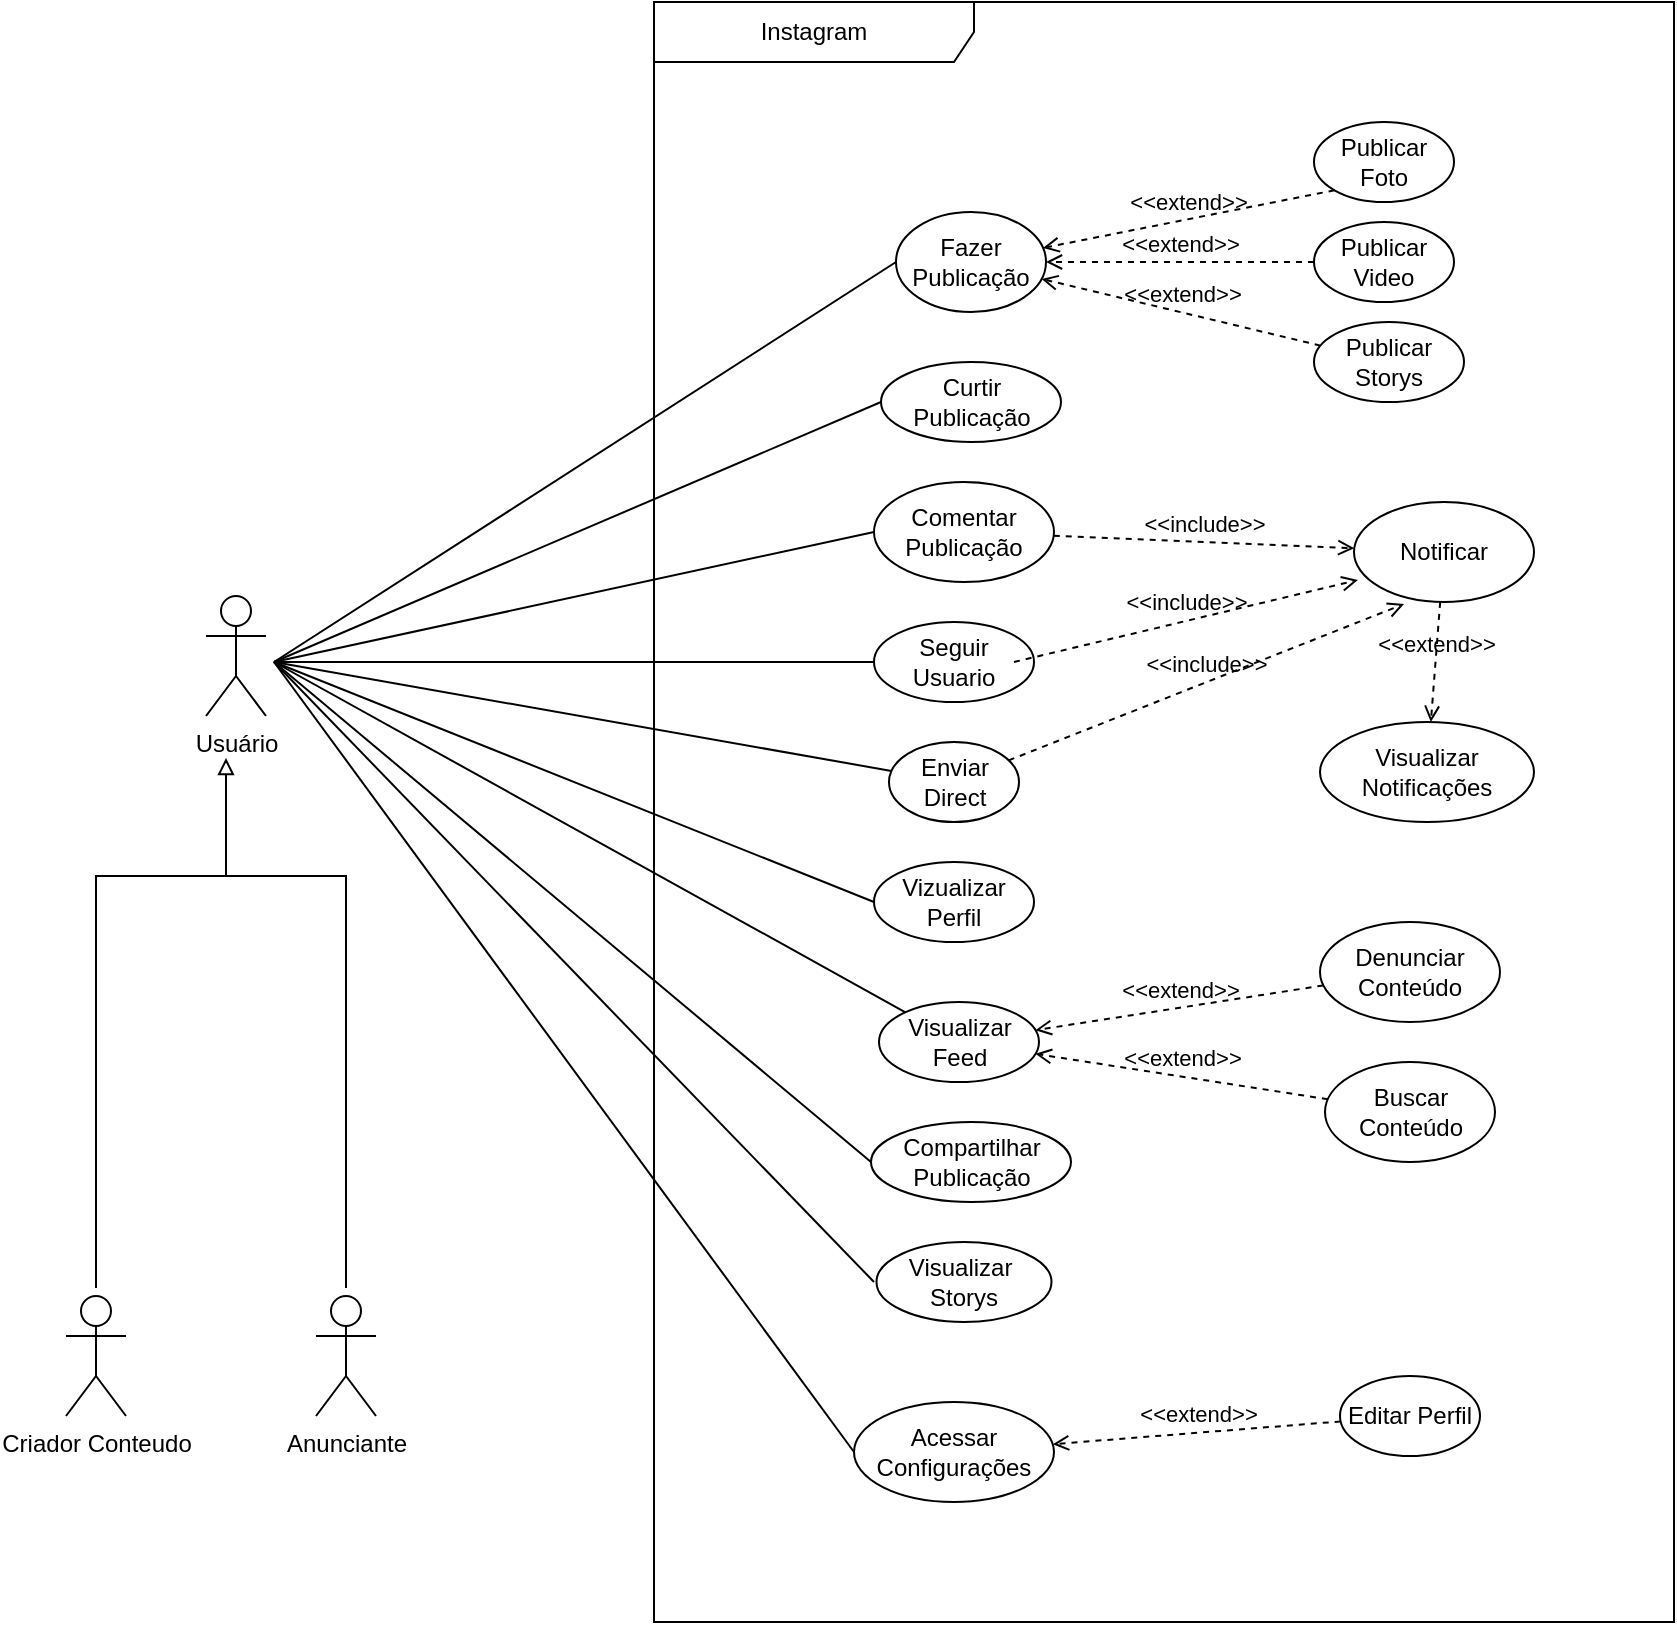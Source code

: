 <mxfile version="24.1.0" type="device">
  <diagram name="Page-1" id="-ZUJWqdztGWfusU4qJgs">
    <mxGraphModel dx="1368" dy="845" grid="1" gridSize="10" guides="1" tooltips="1" connect="1" arrows="1" fold="1" page="1" pageScale="1" pageWidth="1169" pageHeight="1654" math="0" shadow="0">
      <root>
        <mxCell id="0" />
        <mxCell id="1" parent="0" />
        <mxCell id="I-UDcC9EjFYA8Nclp6xk-7" value="" style="edgeStyle=orthogonalEdgeStyle;rounded=0;orthogonalLoop=1;jettySize=auto;html=1;endArrow=none;endFill=0;startArrow=block;startFill=0;targetPerimeterSpacing=4;sourcePerimeterSpacing=21;jumpStyle=none;shadow=0;flowAnimation=0;" edge="1" parent="1" source="I-UDcC9EjFYA8Nclp6xk-2" target="I-UDcC9EjFYA8Nclp6xk-6">
          <mxGeometry relative="1" as="geometry">
            <Array as="points">
              <mxPoint x="160" y="577" />
              <mxPoint x="220" y="577" />
            </Array>
          </mxGeometry>
        </mxCell>
        <mxCell id="I-UDcC9EjFYA8Nclp6xk-1" value="Instagram" style="shape=umlFrame;whiteSpace=wrap;html=1;pointerEvents=0;recursiveResize=0;container=1;collapsible=0;width=160;" vertex="1" parent="1">
          <mxGeometry x="374" y="140" width="510" height="810" as="geometry" />
        </mxCell>
        <mxCell id="I-UDcC9EjFYA8Nclp6xk-11" value="Fazer Publicação" style="ellipse;whiteSpace=wrap;html=1;" vertex="1" parent="I-UDcC9EjFYA8Nclp6xk-1">
          <mxGeometry x="121" y="105" width="75" height="50" as="geometry" />
        </mxCell>
        <mxCell id="I-UDcC9EjFYA8Nclp6xk-10" value="Curtir Publicação" style="ellipse;whiteSpace=wrap;html=1;" vertex="1" parent="I-UDcC9EjFYA8Nclp6xk-1">
          <mxGeometry x="113.5" y="180" width="90" height="40" as="geometry" />
        </mxCell>
        <mxCell id="I-UDcC9EjFYA8Nclp6xk-9" value="Comentar Publicação" style="ellipse;whiteSpace=wrap;html=1;" vertex="1" parent="I-UDcC9EjFYA8Nclp6xk-1">
          <mxGeometry x="110" y="240" width="90" height="50" as="geometry" />
        </mxCell>
        <mxCell id="I-UDcC9EjFYA8Nclp6xk-8" value="Seguir Usuario" style="ellipse;whiteSpace=wrap;html=1;" vertex="1" parent="I-UDcC9EjFYA8Nclp6xk-1">
          <mxGeometry x="110" y="310" width="80" height="40" as="geometry" />
        </mxCell>
        <mxCell id="I-UDcC9EjFYA8Nclp6xk-16" value="Publicar Foto" style="ellipse;whiteSpace=wrap;html=1;" vertex="1" parent="I-UDcC9EjFYA8Nclp6xk-1">
          <mxGeometry x="330" y="60" width="70" height="40" as="geometry" />
        </mxCell>
        <mxCell id="I-UDcC9EjFYA8Nclp6xk-15" value="Publicar Video" style="ellipse;whiteSpace=wrap;html=1;" vertex="1" parent="I-UDcC9EjFYA8Nclp6xk-1">
          <mxGeometry x="330" y="110" width="70" height="40" as="geometry" />
        </mxCell>
        <mxCell id="I-UDcC9EjFYA8Nclp6xk-14" value="Publicar Storys" style="ellipse;whiteSpace=wrap;html=1;" vertex="1" parent="I-UDcC9EjFYA8Nclp6xk-1">
          <mxGeometry x="330" y="160" width="75" height="40" as="geometry" />
        </mxCell>
        <mxCell id="I-UDcC9EjFYA8Nclp6xk-17" value="Enviar Direct" style="ellipse;whiteSpace=wrap;html=1;" vertex="1" parent="I-UDcC9EjFYA8Nclp6xk-1">
          <mxGeometry x="117.5" y="370" width="65" height="40" as="geometry" />
        </mxCell>
        <mxCell id="I-UDcC9EjFYA8Nclp6xk-18" value="Vizualizar Perfil" style="ellipse;whiteSpace=wrap;html=1;" vertex="1" parent="I-UDcC9EjFYA8Nclp6xk-1">
          <mxGeometry x="110" y="430" width="80" height="40" as="geometry" />
        </mxCell>
        <mxCell id="I-UDcC9EjFYA8Nclp6xk-20" value="Editar Perfil" style="ellipse;whiteSpace=wrap;html=1;" vertex="1" parent="I-UDcC9EjFYA8Nclp6xk-1">
          <mxGeometry x="343" y="687" width="70" height="40" as="geometry" />
        </mxCell>
        <mxCell id="I-UDcC9EjFYA8Nclp6xk-21" value="Buscar Conteúdo" style="ellipse;whiteSpace=wrap;html=1;" vertex="1" parent="I-UDcC9EjFYA8Nclp6xk-1">
          <mxGeometry x="335.5" y="530" width="85" height="50" as="geometry" />
        </mxCell>
        <mxCell id="I-UDcC9EjFYA8Nclp6xk-22" value="Acessar Configurações" style="ellipse;whiteSpace=wrap;html=1;" vertex="1" parent="I-UDcC9EjFYA8Nclp6xk-1">
          <mxGeometry x="100" y="700" width="100" height="50" as="geometry" />
        </mxCell>
        <mxCell id="I-UDcC9EjFYA8Nclp6xk-23" value="Visualizar Notificações" style="ellipse;whiteSpace=wrap;html=1;" vertex="1" parent="I-UDcC9EjFYA8Nclp6xk-1">
          <mxGeometry x="333" y="360" width="107" height="50" as="geometry" />
        </mxCell>
        <mxCell id="I-UDcC9EjFYA8Nclp6xk-25" value="Denunciar Conteúdo" style="ellipse;whiteSpace=wrap;html=1;" vertex="1" parent="I-UDcC9EjFYA8Nclp6xk-1">
          <mxGeometry x="333" y="460" width="90" height="50" as="geometry" />
        </mxCell>
        <mxCell id="I-UDcC9EjFYA8Nclp6xk-27" value="&amp;lt;&amp;lt;extend&amp;gt;&amp;gt;" style="html=1;verticalAlign=bottom;labelBackgroundColor=none;endArrow=open;endFill=0;dashed=1;rounded=0;" edge="1" parent="I-UDcC9EjFYA8Nclp6xk-1" source="I-UDcC9EjFYA8Nclp6xk-14" target="I-UDcC9EjFYA8Nclp6xk-11">
          <mxGeometry width="160" relative="1" as="geometry">
            <mxPoint x="10" y="170" as="sourcePoint" />
            <mxPoint x="170" y="170" as="targetPoint" />
          </mxGeometry>
        </mxCell>
        <mxCell id="I-UDcC9EjFYA8Nclp6xk-29" value="&amp;lt;&amp;lt;extend&amp;gt;&amp;gt;" style="html=1;verticalAlign=bottom;labelBackgroundColor=none;endArrow=open;endFill=0;dashed=1;rounded=0;" edge="1" parent="I-UDcC9EjFYA8Nclp6xk-1" source="I-UDcC9EjFYA8Nclp6xk-15" target="I-UDcC9EjFYA8Nclp6xk-11">
          <mxGeometry width="160" relative="1" as="geometry">
            <mxPoint x="359" y="215" as="sourcePoint" />
            <mxPoint x="215" y="152" as="targetPoint" />
          </mxGeometry>
        </mxCell>
        <mxCell id="I-UDcC9EjFYA8Nclp6xk-30" value="&amp;lt;&amp;lt;extend&amp;gt;&amp;gt;" style="html=1;verticalAlign=bottom;labelBackgroundColor=none;endArrow=open;endFill=0;dashed=1;rounded=0;exitX=0;exitY=1;exitDx=0;exitDy=0;" edge="1" parent="I-UDcC9EjFYA8Nclp6xk-1" source="I-UDcC9EjFYA8Nclp6xk-16" target="I-UDcC9EjFYA8Nclp6xk-11">
          <mxGeometry width="160" relative="1" as="geometry">
            <mxPoint x="342" y="158" as="sourcePoint" />
            <mxPoint x="228" y="142" as="targetPoint" />
          </mxGeometry>
        </mxCell>
        <mxCell id="I-UDcC9EjFYA8Nclp6xk-31" value="&amp;lt;&amp;lt;extend&amp;gt;&amp;gt;" style="html=1;verticalAlign=bottom;labelBackgroundColor=none;endArrow=open;endFill=0;dashed=1;rounded=0;" edge="1" parent="I-UDcC9EjFYA8Nclp6xk-1" source="I-UDcC9EjFYA8Nclp6xk-20" target="I-UDcC9EjFYA8Nclp6xk-22">
          <mxGeometry width="160" relative="1" as="geometry">
            <mxPoint x="10" y="530" as="sourcePoint" />
            <mxPoint x="170" y="530" as="targetPoint" />
          </mxGeometry>
        </mxCell>
        <mxCell id="I-UDcC9EjFYA8Nclp6xk-33" value="Compartilhar Publicação" style="ellipse;whiteSpace=wrap;html=1;" vertex="1" parent="I-UDcC9EjFYA8Nclp6xk-1">
          <mxGeometry x="108.5" y="560" width="100" height="40" as="geometry" />
        </mxCell>
        <mxCell id="I-UDcC9EjFYA8Nclp6xk-35" value="Visualizar&amp;nbsp;&lt;div&gt;Storys&lt;/div&gt;" style="ellipse;whiteSpace=wrap;html=1;" vertex="1" parent="I-UDcC9EjFYA8Nclp6xk-1">
          <mxGeometry x="111.25" y="620" width="87.5" height="40" as="geometry" />
        </mxCell>
        <mxCell id="I-UDcC9EjFYA8Nclp6xk-36" value="Visualizar Feed" style="ellipse;whiteSpace=wrap;html=1;" vertex="1" parent="I-UDcC9EjFYA8Nclp6xk-1">
          <mxGeometry x="112.5" y="500" width="80" height="40" as="geometry" />
        </mxCell>
        <mxCell id="I-UDcC9EjFYA8Nclp6xk-37" value="&amp;lt;&amp;lt;extend&amp;gt;&amp;gt;" style="html=1;verticalAlign=bottom;labelBackgroundColor=none;endArrow=open;endFill=0;dashed=1;rounded=0;" edge="1" parent="I-UDcC9EjFYA8Nclp6xk-1" source="I-UDcC9EjFYA8Nclp6xk-25" target="I-UDcC9EjFYA8Nclp6xk-36">
          <mxGeometry width="160" relative="1" as="geometry">
            <mxPoint x="10" y="770" as="sourcePoint" />
            <mxPoint x="170" y="770" as="targetPoint" />
          </mxGeometry>
        </mxCell>
        <mxCell id="I-UDcC9EjFYA8Nclp6xk-39" value="Notificar" style="ellipse;whiteSpace=wrap;html=1;" vertex="1" parent="I-UDcC9EjFYA8Nclp6xk-1">
          <mxGeometry x="350" y="250" width="90" height="50" as="geometry" />
        </mxCell>
        <mxCell id="I-UDcC9EjFYA8Nclp6xk-38" value="&amp;lt;&amp;lt;include&amp;gt;&amp;gt;" style="html=1;verticalAlign=bottom;labelBackgroundColor=none;endArrow=open;endFill=0;dashed=1;rounded=0;" edge="1" parent="I-UDcC9EjFYA8Nclp6xk-1" source="I-UDcC9EjFYA8Nclp6xk-9" target="I-UDcC9EjFYA8Nclp6xk-39">
          <mxGeometry width="160" relative="1" as="geometry">
            <mxPoint x="10" y="290" as="sourcePoint" />
            <mxPoint x="170" y="290" as="targetPoint" />
          </mxGeometry>
        </mxCell>
        <mxCell id="I-UDcC9EjFYA8Nclp6xk-41" value="&amp;lt;&amp;lt;include&amp;gt;&amp;gt;" style="html=1;verticalAlign=bottom;labelBackgroundColor=none;endArrow=open;endFill=0;dashed=1;rounded=0;entryX=0.022;entryY=0.78;entryDx=0;entryDy=0;entryPerimeter=0;" edge="1" parent="I-UDcC9EjFYA8Nclp6xk-1" target="I-UDcC9EjFYA8Nclp6xk-39">
          <mxGeometry width="160" relative="1" as="geometry">
            <mxPoint x="180" y="330" as="sourcePoint" />
            <mxPoint x="340" y="330" as="targetPoint" />
          </mxGeometry>
        </mxCell>
        <mxCell id="I-UDcC9EjFYA8Nclp6xk-42" value="&amp;lt;&amp;lt;include&amp;gt;&amp;gt;" style="html=1;verticalAlign=bottom;labelBackgroundColor=none;endArrow=open;endFill=0;dashed=1;rounded=0;entryX=0.278;entryY=1.02;entryDx=0;entryDy=0;entryPerimeter=0;" edge="1" parent="I-UDcC9EjFYA8Nclp6xk-1" source="I-UDcC9EjFYA8Nclp6xk-17" target="I-UDcC9EjFYA8Nclp6xk-39">
          <mxGeometry width="160" relative="1" as="geometry">
            <mxPoint x="250" y="394.5" as="sourcePoint" />
            <mxPoint x="410" y="394.5" as="targetPoint" />
          </mxGeometry>
        </mxCell>
        <mxCell id="I-UDcC9EjFYA8Nclp6xk-43" value="&amp;lt;&amp;lt;extend&amp;gt;&amp;gt;" style="html=1;verticalAlign=bottom;labelBackgroundColor=none;endArrow=open;endFill=0;dashed=1;rounded=0;" edge="1" parent="I-UDcC9EjFYA8Nclp6xk-1" source="I-UDcC9EjFYA8Nclp6xk-39" target="I-UDcC9EjFYA8Nclp6xk-23">
          <mxGeometry width="160" relative="1" as="geometry">
            <mxPoint x="380" y="330" as="sourcePoint" />
            <mxPoint x="540" y="330" as="targetPoint" />
          </mxGeometry>
        </mxCell>
        <mxCell id="I-UDcC9EjFYA8Nclp6xk-44" value="&amp;lt;&amp;lt;extend&amp;gt;&amp;gt;" style="html=1;verticalAlign=bottom;labelBackgroundColor=none;endArrow=open;endFill=0;dashed=1;rounded=0;" edge="1" parent="I-UDcC9EjFYA8Nclp6xk-1" source="I-UDcC9EjFYA8Nclp6xk-21" target="I-UDcC9EjFYA8Nclp6xk-36">
          <mxGeometry width="160" relative="1" as="geometry">
            <mxPoint x="160" y="570" as="sourcePoint" />
            <mxPoint x="320" y="570" as="targetPoint" />
          </mxGeometry>
        </mxCell>
        <mxCell id="I-UDcC9EjFYA8Nclp6xk-4" value="" style="edgeStyle=orthogonalEdgeStyle;rounded=0;orthogonalLoop=1;jettySize=auto;html=1;endArrow=none;endFill=0;sourcePerimeterSpacing=30;targetPerimeterSpacing=4;" edge="1" parent="1" source="I-UDcC9EjFYA8Nclp6xk-2" target="I-UDcC9EjFYA8Nclp6xk-3">
          <mxGeometry relative="1" as="geometry">
            <Array as="points">
              <mxPoint x="160" y="577" />
              <mxPoint x="95" y="577" />
            </Array>
          </mxGeometry>
        </mxCell>
        <mxCell id="I-UDcC9EjFYA8Nclp6xk-2" value="Usuário" style="shape=umlActor;verticalLabelPosition=bottom;verticalAlign=top;html=1;" vertex="1" parent="1">
          <mxGeometry x="150" y="437" width="30" height="60" as="geometry" />
        </mxCell>
        <mxCell id="I-UDcC9EjFYA8Nclp6xk-3" value="Criador Conteudo" style="shape=umlActor;verticalLabelPosition=bottom;verticalAlign=top;html=1;" vertex="1" parent="1">
          <mxGeometry x="80" y="787" width="30" height="60" as="geometry" />
        </mxCell>
        <mxCell id="I-UDcC9EjFYA8Nclp6xk-6" value="Anunciante" style="shape=umlActor;verticalLabelPosition=bottom;verticalAlign=top;html=1;" vertex="1" parent="1">
          <mxGeometry x="205" y="787" width="30" height="60" as="geometry" />
        </mxCell>
        <mxCell id="I-UDcC9EjFYA8Nclp6xk-47" value="" style="endArrow=none;endFill=0;endSize=12;html=1;rounded=0;entryX=0;entryY=0.5;entryDx=0;entryDy=0;" edge="1" parent="1" target="I-UDcC9EjFYA8Nclp6xk-11">
          <mxGeometry width="160" relative="1" as="geometry">
            <mxPoint x="184" y="470" as="sourcePoint" />
            <mxPoint x="294" y="450" as="targetPoint" />
          </mxGeometry>
        </mxCell>
        <mxCell id="I-UDcC9EjFYA8Nclp6xk-48" value="" style="endArrow=none;endFill=0;endSize=12;html=1;rounded=0;entryX=0;entryY=0.5;entryDx=0;entryDy=0;" edge="1" parent="1" target="I-UDcC9EjFYA8Nclp6xk-10">
          <mxGeometry width="160" relative="1" as="geometry">
            <mxPoint x="184" y="470" as="sourcePoint" />
            <mxPoint x="314" y="460" as="targetPoint" />
          </mxGeometry>
        </mxCell>
        <mxCell id="I-UDcC9EjFYA8Nclp6xk-49" value="" style="endArrow=none;endFill=0;endSize=12;html=1;rounded=0;entryX=0;entryY=0.5;entryDx=0;entryDy=0;" edge="1" parent="1" target="I-UDcC9EjFYA8Nclp6xk-9">
          <mxGeometry width="160" relative="1" as="geometry">
            <mxPoint x="184" y="470" as="sourcePoint" />
            <mxPoint x="344" y="470" as="targetPoint" />
          </mxGeometry>
        </mxCell>
        <mxCell id="I-UDcC9EjFYA8Nclp6xk-54" value="" style="endArrow=none;endFill=0;endSize=12;html=1;rounded=0;" edge="1" parent="1" target="I-UDcC9EjFYA8Nclp6xk-8">
          <mxGeometry width="160" relative="1" as="geometry">
            <mxPoint x="184" y="470" as="sourcePoint" />
            <mxPoint x="374" y="530" as="targetPoint" />
          </mxGeometry>
        </mxCell>
        <mxCell id="I-UDcC9EjFYA8Nclp6xk-56" value="" style="endArrow=none;endFill=0;endSize=12;html=1;rounded=0;" edge="1" parent="1" target="I-UDcC9EjFYA8Nclp6xk-17">
          <mxGeometry width="160" relative="1" as="geometry">
            <mxPoint x="184" y="470" as="sourcePoint" />
            <mxPoint x="334" y="490" as="targetPoint" />
          </mxGeometry>
        </mxCell>
        <mxCell id="I-UDcC9EjFYA8Nclp6xk-57" value="" style="endArrow=none;endFill=0;endSize=12;html=1;rounded=0;entryX=0;entryY=0.5;entryDx=0;entryDy=0;" edge="1" parent="1" target="I-UDcC9EjFYA8Nclp6xk-18">
          <mxGeometry width="160" relative="1" as="geometry">
            <mxPoint x="184" y="470" as="sourcePoint" />
            <mxPoint x="334" y="520" as="targetPoint" />
          </mxGeometry>
        </mxCell>
        <mxCell id="I-UDcC9EjFYA8Nclp6xk-59" value="" style="endArrow=none;endFill=0;endSize=12;html=1;rounded=0;" edge="1" parent="1" target="I-UDcC9EjFYA8Nclp6xk-36">
          <mxGeometry width="160" relative="1" as="geometry">
            <mxPoint x="184" y="470" as="sourcePoint" />
            <mxPoint x="544" y="550" as="targetPoint" />
          </mxGeometry>
        </mxCell>
        <mxCell id="I-UDcC9EjFYA8Nclp6xk-60" value="" style="endArrow=none;endFill=0;endSize=12;html=1;rounded=0;entryX=0;entryY=0.5;entryDx=0;entryDy=0;" edge="1" parent="1" target="I-UDcC9EjFYA8Nclp6xk-22">
          <mxGeometry width="160" relative="1" as="geometry">
            <mxPoint x="184" y="470" as="sourcePoint" />
            <mxPoint x="504" y="842" as="targetPoint" />
          </mxGeometry>
        </mxCell>
        <mxCell id="I-UDcC9EjFYA8Nclp6xk-61" value="" style="endArrow=none;endFill=0;endSize=12;html=1;rounded=0;entryX=0;entryY=0.5;entryDx=0;entryDy=0;" edge="1" parent="1" target="I-UDcC9EjFYA8Nclp6xk-33">
          <mxGeometry width="160" relative="1" as="geometry">
            <mxPoint x="184" y="470" as="sourcePoint" />
            <mxPoint x="544" y="550" as="targetPoint" />
          </mxGeometry>
        </mxCell>
        <mxCell id="I-UDcC9EjFYA8Nclp6xk-62" value="" style="endArrow=none;endFill=0;endSize=12;html=1;rounded=0;" edge="1" parent="1">
          <mxGeometry width="160" relative="1" as="geometry">
            <mxPoint x="184" y="470" as="sourcePoint" />
            <mxPoint x="484" y="780" as="targetPoint" />
          </mxGeometry>
        </mxCell>
      </root>
    </mxGraphModel>
  </diagram>
</mxfile>
